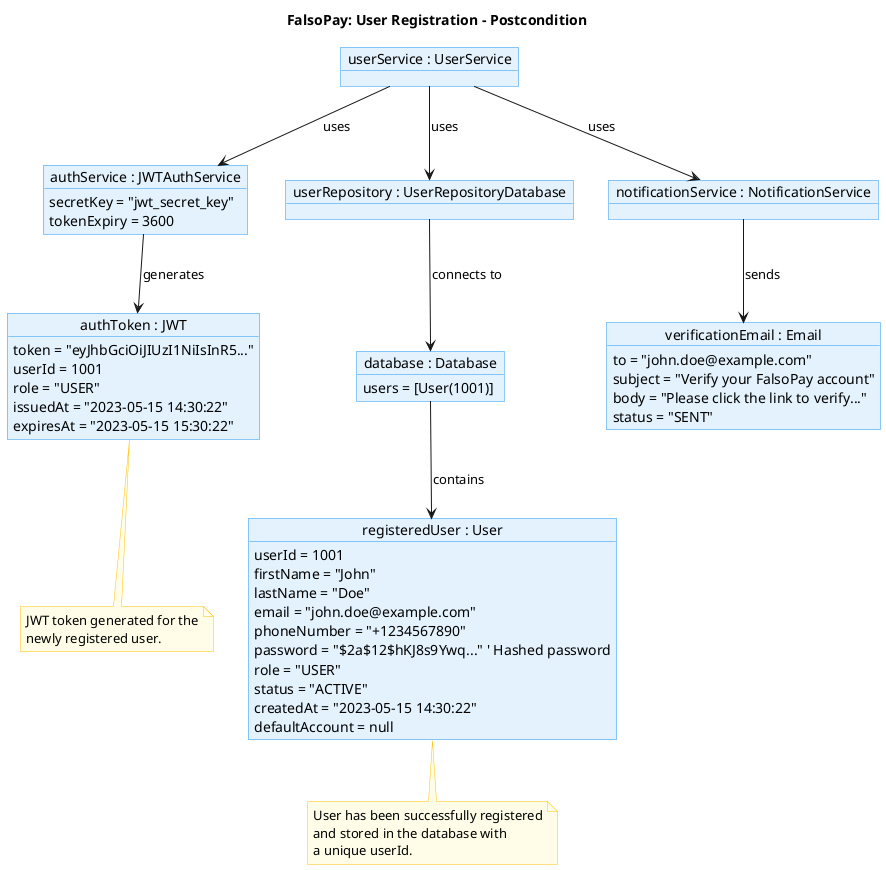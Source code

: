 @startuml User-Registration-Postcondition

!define OBJECT_STYLE_FILL #E3F2FD
!define OBJECT_STYLE_BORDER #2196F3
!define OBJECT_STYLE_TEXT #000000

skinparam object {
    backgroundColor OBJECT_STYLE_FILL
    borderColor OBJECT_STYLE_BORDER
    fontColor OBJECT_STYLE_TEXT
}

skinparam note {
    backgroundColor #FFFDE7
    borderColor #FFC107
    fontColor #000000
}

title "FalsoPay: User Registration - Postcondition"

object "registeredUser : User" as registeredUser {
    userId = 1001
    firstName = "John"
    lastName = "Doe"
    email = "john.doe@example.com"
    phoneNumber = "+1234567890"
    password = "$2a$12$hKJ8s9Ywq..." ' Hashed password
    role = "USER"
    status = "ACTIVE"
    createdAt = "2023-05-15 14:30:22"
    defaultAccount = null
}

object "userService : UserService" as userService {
}

object "authService : JWTAuthService" as authService {
    secretKey = "jwt_secret_key"
    tokenExpiry = 3600
}

object "userRepository : UserRepositoryDatabase" as userRepository {
}

object "database : Database" as database {
    users = [User(1001)]
}

object "authToken : JWT" as authToken {
    token = "eyJhbGciOiJIUzI1NiIsInR5..."
    userId = 1001
    role = "USER"
    issuedAt = "2023-05-15 14:30:22"
    expiresAt = "2023-05-15 15:30:22"
}

object "notificationService : NotificationService" as notificationService {
}

object "verificationEmail : Email" as verificationEmail {
    to = "john.doe@example.com"
    subject = "Verify your FalsoPay account"
    body = "Please click the link to verify..."
    status = "SENT"
}

note bottom of registeredUser
  User has been successfully registered
  and stored in the database with
  a unique userId.
end note

note bottom of authToken
  JWT token generated for the
  newly registered user.
end note

userService --> userRepository : uses
userService --> authService : uses
userRepository --> database : connects to
authService --> authToken : generates
database --> registeredUser : contains
userService --> notificationService : uses
notificationService --> verificationEmail : sends

@enduml 